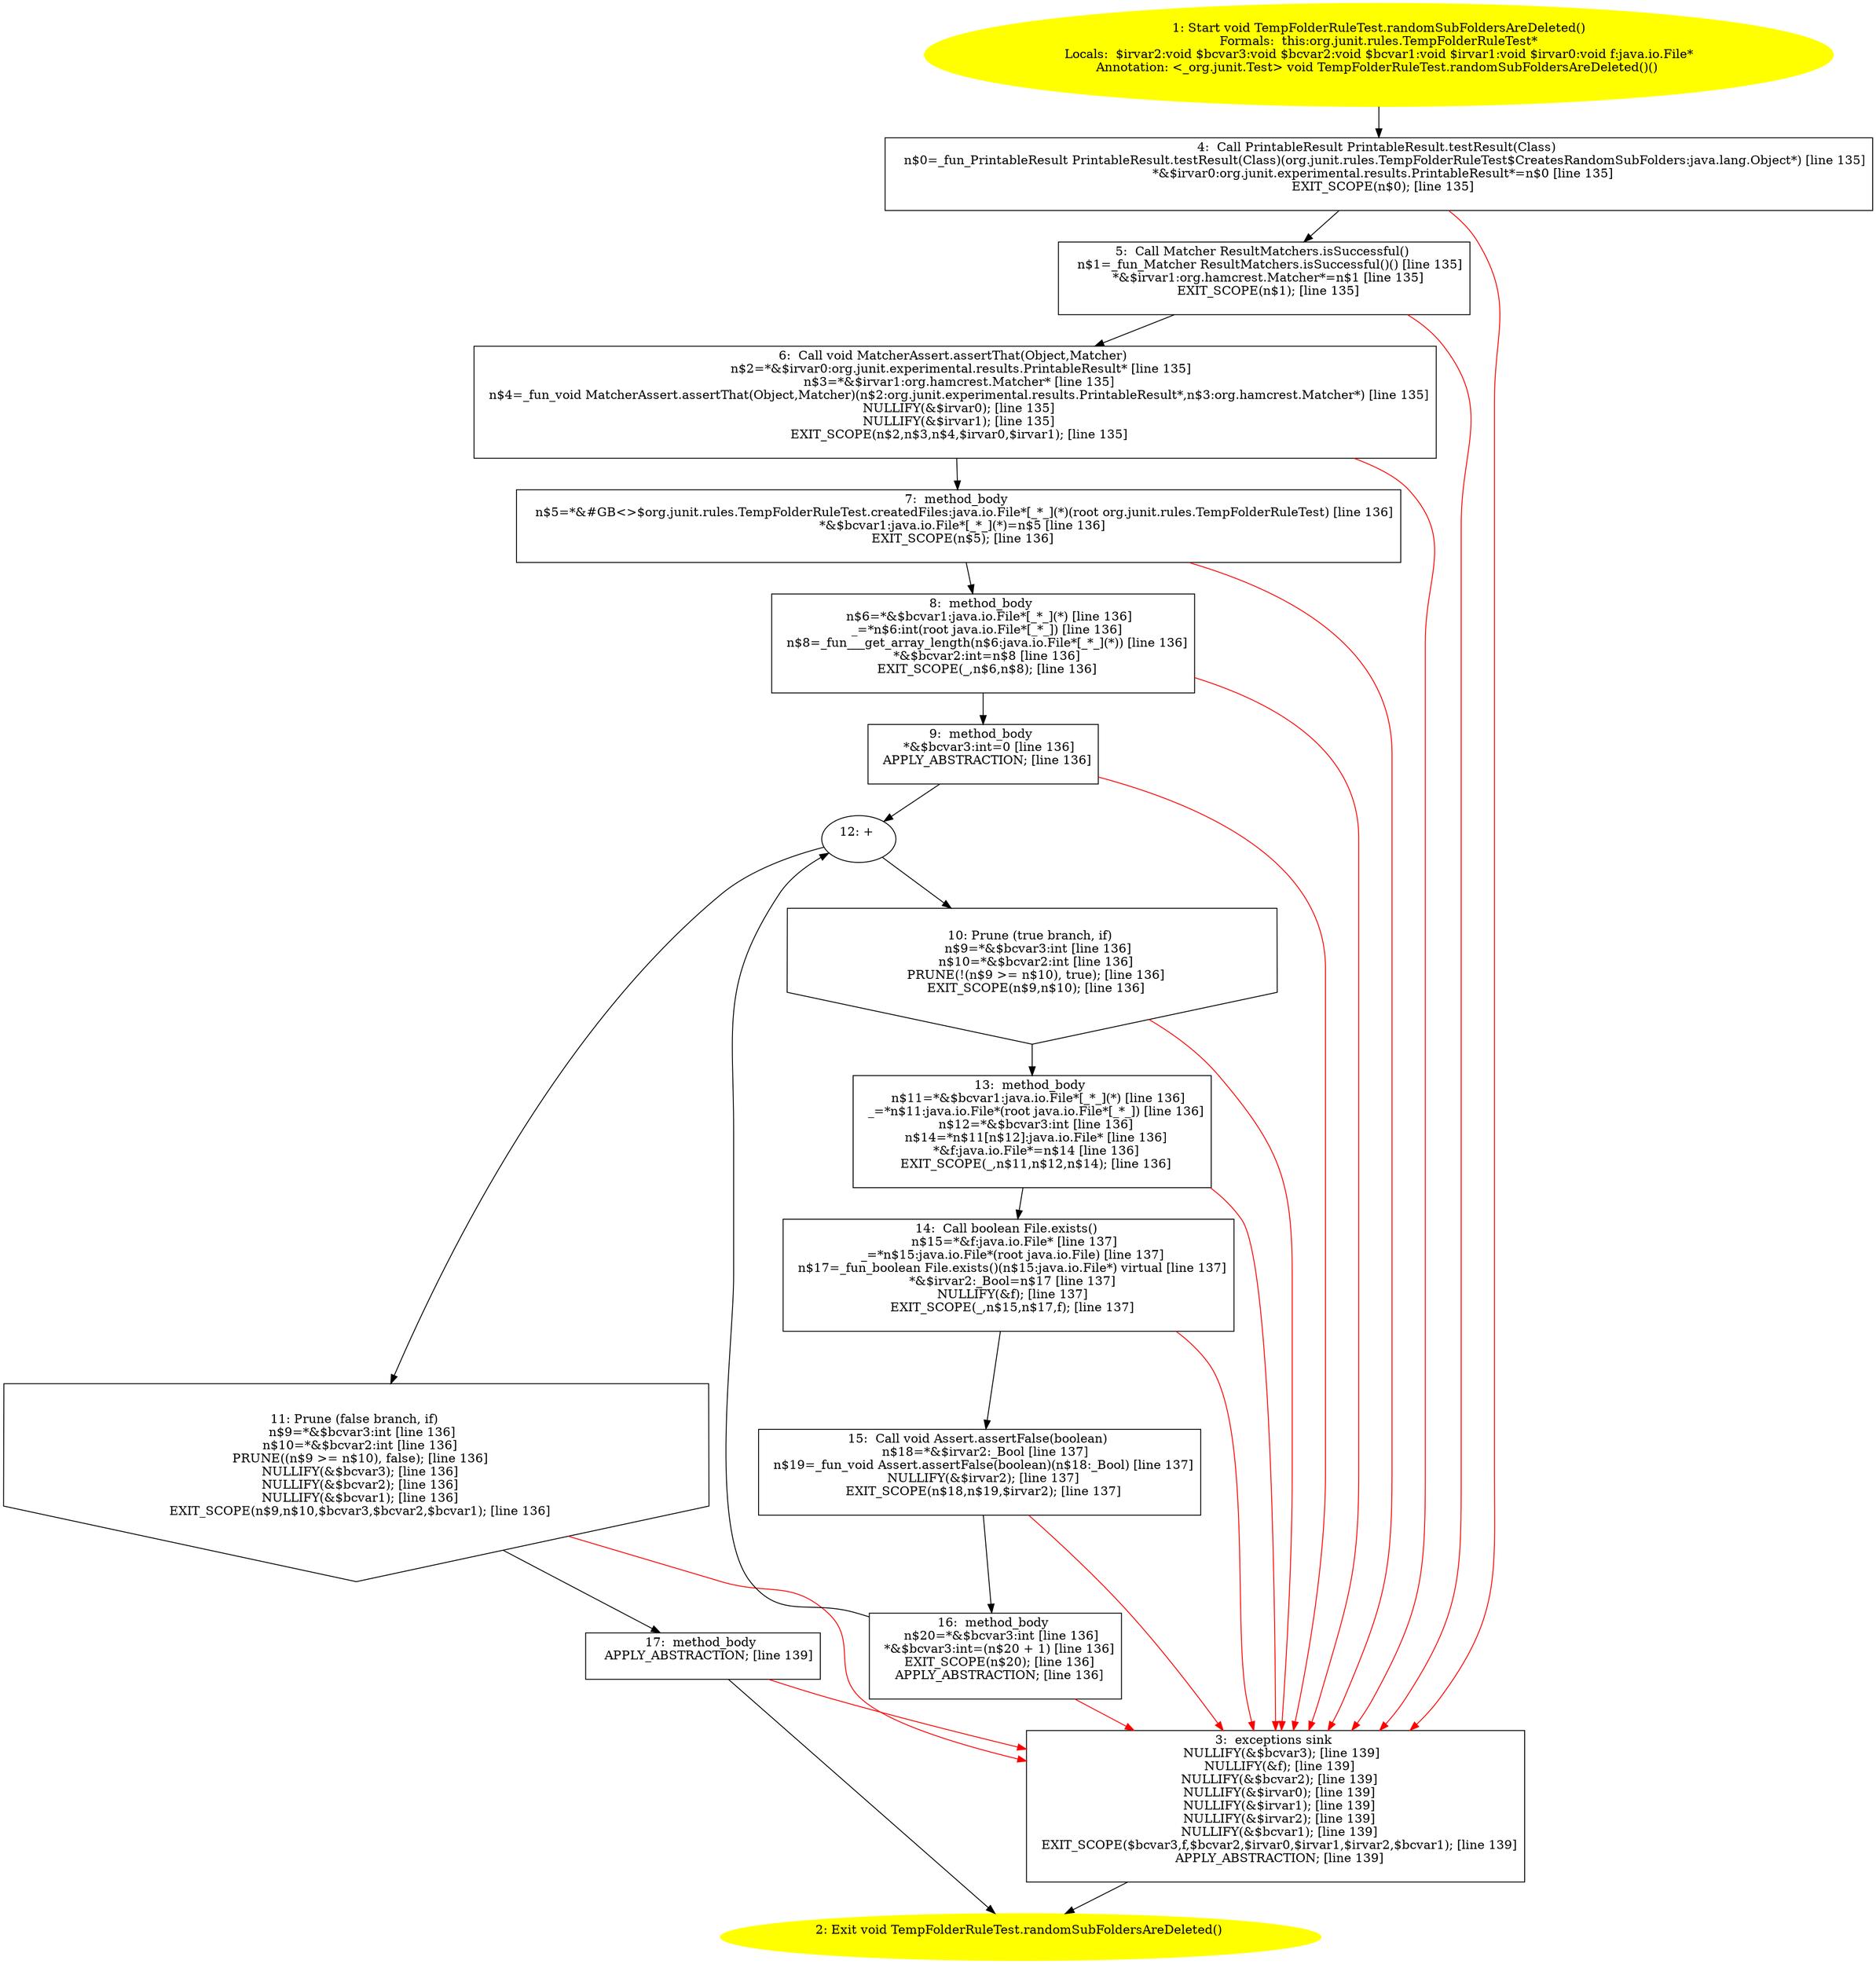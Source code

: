 /* @generated */
digraph cfg {
"org.junit.rules.TempFolderRuleTest.randomSubFoldersAreDeleted():void.5fbc2973f466fc71eb5238c1471eb662_1" [label="1: Start void TempFolderRuleTest.randomSubFoldersAreDeleted()\nFormals:  this:org.junit.rules.TempFolderRuleTest*\nLocals:  $irvar2:void $bcvar3:void $bcvar2:void $bcvar1:void $irvar1:void $irvar0:void f:java.io.File*\nAnnotation: <_org.junit.Test> void TempFolderRuleTest.randomSubFoldersAreDeleted()() \n  " color=yellow style=filled]
	

	 "org.junit.rules.TempFolderRuleTest.randomSubFoldersAreDeleted():void.5fbc2973f466fc71eb5238c1471eb662_1" -> "org.junit.rules.TempFolderRuleTest.randomSubFoldersAreDeleted():void.5fbc2973f466fc71eb5238c1471eb662_4" ;
"org.junit.rules.TempFolderRuleTest.randomSubFoldersAreDeleted():void.5fbc2973f466fc71eb5238c1471eb662_2" [label="2: Exit void TempFolderRuleTest.randomSubFoldersAreDeleted() \n  " color=yellow style=filled]
	

"org.junit.rules.TempFolderRuleTest.randomSubFoldersAreDeleted():void.5fbc2973f466fc71eb5238c1471eb662_3" [label="3:  exceptions sink \n   NULLIFY(&$bcvar3); [line 139]\n  NULLIFY(&f); [line 139]\n  NULLIFY(&$bcvar2); [line 139]\n  NULLIFY(&$irvar0); [line 139]\n  NULLIFY(&$irvar1); [line 139]\n  NULLIFY(&$irvar2); [line 139]\n  NULLIFY(&$bcvar1); [line 139]\n  EXIT_SCOPE($bcvar3,f,$bcvar2,$irvar0,$irvar1,$irvar2,$bcvar1); [line 139]\n  APPLY_ABSTRACTION; [line 139]\n " shape="box"]
	

	 "org.junit.rules.TempFolderRuleTest.randomSubFoldersAreDeleted():void.5fbc2973f466fc71eb5238c1471eb662_3" -> "org.junit.rules.TempFolderRuleTest.randomSubFoldersAreDeleted():void.5fbc2973f466fc71eb5238c1471eb662_2" ;
"org.junit.rules.TempFolderRuleTest.randomSubFoldersAreDeleted():void.5fbc2973f466fc71eb5238c1471eb662_4" [label="4:  Call PrintableResult PrintableResult.testResult(Class) \n   n$0=_fun_PrintableResult PrintableResult.testResult(Class)(org.junit.rules.TempFolderRuleTest$CreatesRandomSubFolders:java.lang.Object*) [line 135]\n  *&$irvar0:org.junit.experimental.results.PrintableResult*=n$0 [line 135]\n  EXIT_SCOPE(n$0); [line 135]\n " shape="box"]
	

	 "org.junit.rules.TempFolderRuleTest.randomSubFoldersAreDeleted():void.5fbc2973f466fc71eb5238c1471eb662_4" -> "org.junit.rules.TempFolderRuleTest.randomSubFoldersAreDeleted():void.5fbc2973f466fc71eb5238c1471eb662_5" ;
	 "org.junit.rules.TempFolderRuleTest.randomSubFoldersAreDeleted():void.5fbc2973f466fc71eb5238c1471eb662_4" -> "org.junit.rules.TempFolderRuleTest.randomSubFoldersAreDeleted():void.5fbc2973f466fc71eb5238c1471eb662_3" [color="red" ];
"org.junit.rules.TempFolderRuleTest.randomSubFoldersAreDeleted():void.5fbc2973f466fc71eb5238c1471eb662_5" [label="5:  Call Matcher ResultMatchers.isSuccessful() \n   n$1=_fun_Matcher ResultMatchers.isSuccessful()() [line 135]\n  *&$irvar1:org.hamcrest.Matcher*=n$1 [line 135]\n  EXIT_SCOPE(n$1); [line 135]\n " shape="box"]
	

	 "org.junit.rules.TempFolderRuleTest.randomSubFoldersAreDeleted():void.5fbc2973f466fc71eb5238c1471eb662_5" -> "org.junit.rules.TempFolderRuleTest.randomSubFoldersAreDeleted():void.5fbc2973f466fc71eb5238c1471eb662_6" ;
	 "org.junit.rules.TempFolderRuleTest.randomSubFoldersAreDeleted():void.5fbc2973f466fc71eb5238c1471eb662_5" -> "org.junit.rules.TempFolderRuleTest.randomSubFoldersAreDeleted():void.5fbc2973f466fc71eb5238c1471eb662_3" [color="red" ];
"org.junit.rules.TempFolderRuleTest.randomSubFoldersAreDeleted():void.5fbc2973f466fc71eb5238c1471eb662_6" [label="6:  Call void MatcherAssert.assertThat(Object,Matcher) \n   n$2=*&$irvar0:org.junit.experimental.results.PrintableResult* [line 135]\n  n$3=*&$irvar1:org.hamcrest.Matcher* [line 135]\n  n$4=_fun_void MatcherAssert.assertThat(Object,Matcher)(n$2:org.junit.experimental.results.PrintableResult*,n$3:org.hamcrest.Matcher*) [line 135]\n  NULLIFY(&$irvar0); [line 135]\n  NULLIFY(&$irvar1); [line 135]\n  EXIT_SCOPE(n$2,n$3,n$4,$irvar0,$irvar1); [line 135]\n " shape="box"]
	

	 "org.junit.rules.TempFolderRuleTest.randomSubFoldersAreDeleted():void.5fbc2973f466fc71eb5238c1471eb662_6" -> "org.junit.rules.TempFolderRuleTest.randomSubFoldersAreDeleted():void.5fbc2973f466fc71eb5238c1471eb662_7" ;
	 "org.junit.rules.TempFolderRuleTest.randomSubFoldersAreDeleted():void.5fbc2973f466fc71eb5238c1471eb662_6" -> "org.junit.rules.TempFolderRuleTest.randomSubFoldersAreDeleted():void.5fbc2973f466fc71eb5238c1471eb662_3" [color="red" ];
"org.junit.rules.TempFolderRuleTest.randomSubFoldersAreDeleted():void.5fbc2973f466fc71eb5238c1471eb662_7" [label="7:  method_body \n   n$5=*&#GB<>$org.junit.rules.TempFolderRuleTest.createdFiles:java.io.File*[_*_](*)(root org.junit.rules.TempFolderRuleTest) [line 136]\n  *&$bcvar1:java.io.File*[_*_](*)=n$5 [line 136]\n  EXIT_SCOPE(n$5); [line 136]\n " shape="box"]
	

	 "org.junit.rules.TempFolderRuleTest.randomSubFoldersAreDeleted():void.5fbc2973f466fc71eb5238c1471eb662_7" -> "org.junit.rules.TempFolderRuleTest.randomSubFoldersAreDeleted():void.5fbc2973f466fc71eb5238c1471eb662_8" ;
	 "org.junit.rules.TempFolderRuleTest.randomSubFoldersAreDeleted():void.5fbc2973f466fc71eb5238c1471eb662_7" -> "org.junit.rules.TempFolderRuleTest.randomSubFoldersAreDeleted():void.5fbc2973f466fc71eb5238c1471eb662_3" [color="red" ];
"org.junit.rules.TempFolderRuleTest.randomSubFoldersAreDeleted():void.5fbc2973f466fc71eb5238c1471eb662_8" [label="8:  method_body \n   n$6=*&$bcvar1:java.io.File*[_*_](*) [line 136]\n  _=*n$6:int(root java.io.File*[_*_]) [line 136]\n  n$8=_fun___get_array_length(n$6:java.io.File*[_*_](*)) [line 136]\n  *&$bcvar2:int=n$8 [line 136]\n  EXIT_SCOPE(_,n$6,n$8); [line 136]\n " shape="box"]
	

	 "org.junit.rules.TempFolderRuleTest.randomSubFoldersAreDeleted():void.5fbc2973f466fc71eb5238c1471eb662_8" -> "org.junit.rules.TempFolderRuleTest.randomSubFoldersAreDeleted():void.5fbc2973f466fc71eb5238c1471eb662_9" ;
	 "org.junit.rules.TempFolderRuleTest.randomSubFoldersAreDeleted():void.5fbc2973f466fc71eb5238c1471eb662_8" -> "org.junit.rules.TempFolderRuleTest.randomSubFoldersAreDeleted():void.5fbc2973f466fc71eb5238c1471eb662_3" [color="red" ];
"org.junit.rules.TempFolderRuleTest.randomSubFoldersAreDeleted():void.5fbc2973f466fc71eb5238c1471eb662_9" [label="9:  method_body \n   *&$bcvar3:int=0 [line 136]\n  APPLY_ABSTRACTION; [line 136]\n " shape="box"]
	

	 "org.junit.rules.TempFolderRuleTest.randomSubFoldersAreDeleted():void.5fbc2973f466fc71eb5238c1471eb662_9" -> "org.junit.rules.TempFolderRuleTest.randomSubFoldersAreDeleted():void.5fbc2973f466fc71eb5238c1471eb662_12" ;
	 "org.junit.rules.TempFolderRuleTest.randomSubFoldersAreDeleted():void.5fbc2973f466fc71eb5238c1471eb662_9" -> "org.junit.rules.TempFolderRuleTest.randomSubFoldersAreDeleted():void.5fbc2973f466fc71eb5238c1471eb662_3" [color="red" ];
"org.junit.rules.TempFolderRuleTest.randomSubFoldersAreDeleted():void.5fbc2973f466fc71eb5238c1471eb662_10" [label="10: Prune (true branch, if) \n   n$9=*&$bcvar3:int [line 136]\n  n$10=*&$bcvar2:int [line 136]\n  PRUNE(!(n$9 >= n$10), true); [line 136]\n  EXIT_SCOPE(n$9,n$10); [line 136]\n " shape="invhouse"]
	

	 "org.junit.rules.TempFolderRuleTest.randomSubFoldersAreDeleted():void.5fbc2973f466fc71eb5238c1471eb662_10" -> "org.junit.rules.TempFolderRuleTest.randomSubFoldersAreDeleted():void.5fbc2973f466fc71eb5238c1471eb662_13" ;
	 "org.junit.rules.TempFolderRuleTest.randomSubFoldersAreDeleted():void.5fbc2973f466fc71eb5238c1471eb662_10" -> "org.junit.rules.TempFolderRuleTest.randomSubFoldersAreDeleted():void.5fbc2973f466fc71eb5238c1471eb662_3" [color="red" ];
"org.junit.rules.TempFolderRuleTest.randomSubFoldersAreDeleted():void.5fbc2973f466fc71eb5238c1471eb662_11" [label="11: Prune (false branch, if) \n   n$9=*&$bcvar3:int [line 136]\n  n$10=*&$bcvar2:int [line 136]\n  PRUNE((n$9 >= n$10), false); [line 136]\n  NULLIFY(&$bcvar3); [line 136]\n  NULLIFY(&$bcvar2); [line 136]\n  NULLIFY(&$bcvar1); [line 136]\n  EXIT_SCOPE(n$9,n$10,$bcvar3,$bcvar2,$bcvar1); [line 136]\n " shape="invhouse"]
	

	 "org.junit.rules.TempFolderRuleTest.randomSubFoldersAreDeleted():void.5fbc2973f466fc71eb5238c1471eb662_11" -> "org.junit.rules.TempFolderRuleTest.randomSubFoldersAreDeleted():void.5fbc2973f466fc71eb5238c1471eb662_17" ;
	 "org.junit.rules.TempFolderRuleTest.randomSubFoldersAreDeleted():void.5fbc2973f466fc71eb5238c1471eb662_11" -> "org.junit.rules.TempFolderRuleTest.randomSubFoldersAreDeleted():void.5fbc2973f466fc71eb5238c1471eb662_3" [color="red" ];
"org.junit.rules.TempFolderRuleTest.randomSubFoldersAreDeleted():void.5fbc2973f466fc71eb5238c1471eb662_12" [label="12: + \n  " ]
	

	 "org.junit.rules.TempFolderRuleTest.randomSubFoldersAreDeleted():void.5fbc2973f466fc71eb5238c1471eb662_12" -> "org.junit.rules.TempFolderRuleTest.randomSubFoldersAreDeleted():void.5fbc2973f466fc71eb5238c1471eb662_10" ;
	 "org.junit.rules.TempFolderRuleTest.randomSubFoldersAreDeleted():void.5fbc2973f466fc71eb5238c1471eb662_12" -> "org.junit.rules.TempFolderRuleTest.randomSubFoldersAreDeleted():void.5fbc2973f466fc71eb5238c1471eb662_11" ;
"org.junit.rules.TempFolderRuleTest.randomSubFoldersAreDeleted():void.5fbc2973f466fc71eb5238c1471eb662_13" [label="13:  method_body \n   n$11=*&$bcvar1:java.io.File*[_*_](*) [line 136]\n  _=*n$11:java.io.File*(root java.io.File*[_*_]) [line 136]\n  n$12=*&$bcvar3:int [line 136]\n  n$14=*n$11[n$12]:java.io.File* [line 136]\n  *&f:java.io.File*=n$14 [line 136]\n  EXIT_SCOPE(_,n$11,n$12,n$14); [line 136]\n " shape="box"]
	

	 "org.junit.rules.TempFolderRuleTest.randomSubFoldersAreDeleted():void.5fbc2973f466fc71eb5238c1471eb662_13" -> "org.junit.rules.TempFolderRuleTest.randomSubFoldersAreDeleted():void.5fbc2973f466fc71eb5238c1471eb662_14" ;
	 "org.junit.rules.TempFolderRuleTest.randomSubFoldersAreDeleted():void.5fbc2973f466fc71eb5238c1471eb662_13" -> "org.junit.rules.TempFolderRuleTest.randomSubFoldersAreDeleted():void.5fbc2973f466fc71eb5238c1471eb662_3" [color="red" ];
"org.junit.rules.TempFolderRuleTest.randomSubFoldersAreDeleted():void.5fbc2973f466fc71eb5238c1471eb662_14" [label="14:  Call boolean File.exists() \n   n$15=*&f:java.io.File* [line 137]\n  _=*n$15:java.io.File*(root java.io.File) [line 137]\n  n$17=_fun_boolean File.exists()(n$15:java.io.File*) virtual [line 137]\n  *&$irvar2:_Bool=n$17 [line 137]\n  NULLIFY(&f); [line 137]\n  EXIT_SCOPE(_,n$15,n$17,f); [line 137]\n " shape="box"]
	

	 "org.junit.rules.TempFolderRuleTest.randomSubFoldersAreDeleted():void.5fbc2973f466fc71eb5238c1471eb662_14" -> "org.junit.rules.TempFolderRuleTest.randomSubFoldersAreDeleted():void.5fbc2973f466fc71eb5238c1471eb662_15" ;
	 "org.junit.rules.TempFolderRuleTest.randomSubFoldersAreDeleted():void.5fbc2973f466fc71eb5238c1471eb662_14" -> "org.junit.rules.TempFolderRuleTest.randomSubFoldersAreDeleted():void.5fbc2973f466fc71eb5238c1471eb662_3" [color="red" ];
"org.junit.rules.TempFolderRuleTest.randomSubFoldersAreDeleted():void.5fbc2973f466fc71eb5238c1471eb662_15" [label="15:  Call void Assert.assertFalse(boolean) \n   n$18=*&$irvar2:_Bool [line 137]\n  n$19=_fun_void Assert.assertFalse(boolean)(n$18:_Bool) [line 137]\n  NULLIFY(&$irvar2); [line 137]\n  EXIT_SCOPE(n$18,n$19,$irvar2); [line 137]\n " shape="box"]
	

	 "org.junit.rules.TempFolderRuleTest.randomSubFoldersAreDeleted():void.5fbc2973f466fc71eb5238c1471eb662_15" -> "org.junit.rules.TempFolderRuleTest.randomSubFoldersAreDeleted():void.5fbc2973f466fc71eb5238c1471eb662_16" ;
	 "org.junit.rules.TempFolderRuleTest.randomSubFoldersAreDeleted():void.5fbc2973f466fc71eb5238c1471eb662_15" -> "org.junit.rules.TempFolderRuleTest.randomSubFoldersAreDeleted():void.5fbc2973f466fc71eb5238c1471eb662_3" [color="red" ];
"org.junit.rules.TempFolderRuleTest.randomSubFoldersAreDeleted():void.5fbc2973f466fc71eb5238c1471eb662_16" [label="16:  method_body \n   n$20=*&$bcvar3:int [line 136]\n  *&$bcvar3:int=(n$20 + 1) [line 136]\n  EXIT_SCOPE(n$20); [line 136]\n  APPLY_ABSTRACTION; [line 136]\n " shape="box"]
	

	 "org.junit.rules.TempFolderRuleTest.randomSubFoldersAreDeleted():void.5fbc2973f466fc71eb5238c1471eb662_16" -> "org.junit.rules.TempFolderRuleTest.randomSubFoldersAreDeleted():void.5fbc2973f466fc71eb5238c1471eb662_12" ;
	 "org.junit.rules.TempFolderRuleTest.randomSubFoldersAreDeleted():void.5fbc2973f466fc71eb5238c1471eb662_16" -> "org.junit.rules.TempFolderRuleTest.randomSubFoldersAreDeleted():void.5fbc2973f466fc71eb5238c1471eb662_3" [color="red" ];
"org.junit.rules.TempFolderRuleTest.randomSubFoldersAreDeleted():void.5fbc2973f466fc71eb5238c1471eb662_17" [label="17:  method_body \n   APPLY_ABSTRACTION; [line 139]\n " shape="box"]
	

	 "org.junit.rules.TempFolderRuleTest.randomSubFoldersAreDeleted():void.5fbc2973f466fc71eb5238c1471eb662_17" -> "org.junit.rules.TempFolderRuleTest.randomSubFoldersAreDeleted():void.5fbc2973f466fc71eb5238c1471eb662_2" ;
	 "org.junit.rules.TempFolderRuleTest.randomSubFoldersAreDeleted():void.5fbc2973f466fc71eb5238c1471eb662_17" -> "org.junit.rules.TempFolderRuleTest.randomSubFoldersAreDeleted():void.5fbc2973f466fc71eb5238c1471eb662_3" [color="red" ];
}
